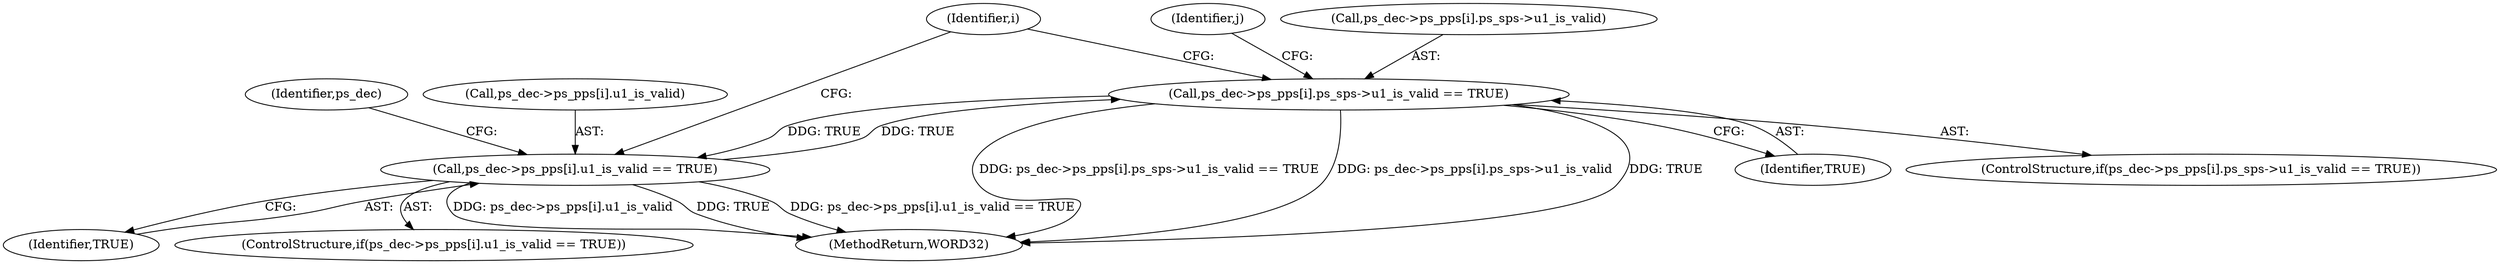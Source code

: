 digraph "0_Android_0b23c81c3dd9ec38f7e6806a3955fed1925541a0_1@array" {
"1000315" [label="(Call,ps_dec->ps_pps[i].ps_sps->u1_is_valid == TRUE)"];
"1000304" [label="(Call,ps_dec->ps_pps[i].u1_is_valid == TRUE)"];
"1000315" [label="(Call,ps_dec->ps_pps[i].ps_sps->u1_is_valid == TRUE)"];
"1000328" [label="(Identifier,j)"];
"1000304" [label="(Call,ps_dec->ps_pps[i].u1_is_valid == TRUE)"];
"1000314" [label="(ControlStructure,if(ps_dec->ps_pps[i].ps_sps->u1_is_valid == TRUE))"];
"1000320" [label="(Identifier,ps_dec)"];
"1000303" [label="(ControlStructure,if(ps_dec->ps_pps[i].u1_is_valid == TRUE))"];
"1000315" [label="(Call,ps_dec->ps_pps[i].ps_sps->u1_is_valid == TRUE)"];
"1000305" [label="(Call,ps_dec->ps_pps[i].u1_is_valid)"];
"1000301" [label="(Identifier,i)"];
"1000316" [label="(Call,ps_dec->ps_pps[i].ps_sps->u1_is_valid)"];
"1001422" [label="(MethodReturn,WORD32)"];
"1000312" [label="(Identifier,TRUE)"];
"1000325" [label="(Identifier,TRUE)"];
"1000315" -> "1000314"  [label="AST: "];
"1000315" -> "1000325"  [label="CFG: "];
"1000316" -> "1000315"  [label="AST: "];
"1000325" -> "1000315"  [label="AST: "];
"1000328" -> "1000315"  [label="CFG: "];
"1000301" -> "1000315"  [label="CFG: "];
"1000315" -> "1001422"  [label="DDG: ps_dec->ps_pps[i].ps_sps->u1_is_valid == TRUE"];
"1000315" -> "1001422"  [label="DDG: ps_dec->ps_pps[i].ps_sps->u1_is_valid"];
"1000315" -> "1001422"  [label="DDG: TRUE"];
"1000315" -> "1000304"  [label="DDG: TRUE"];
"1000304" -> "1000315"  [label="DDG: TRUE"];
"1000304" -> "1000303"  [label="AST: "];
"1000304" -> "1000312"  [label="CFG: "];
"1000305" -> "1000304"  [label="AST: "];
"1000312" -> "1000304"  [label="AST: "];
"1000320" -> "1000304"  [label="CFG: "];
"1000301" -> "1000304"  [label="CFG: "];
"1000304" -> "1001422"  [label="DDG: TRUE"];
"1000304" -> "1001422"  [label="DDG: ps_dec->ps_pps[i].u1_is_valid == TRUE"];
"1000304" -> "1001422"  [label="DDG: ps_dec->ps_pps[i].u1_is_valid"];
}
